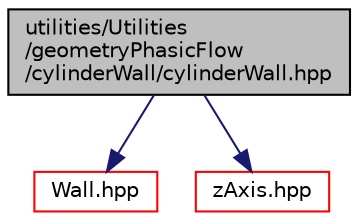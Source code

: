 digraph "utilities/Utilities/geometryPhasicFlow/cylinderWall/cylinderWall.hpp"
{
 // LATEX_PDF_SIZE
  edge [fontname="Helvetica",fontsize="10",labelfontname="Helvetica",labelfontsize="10"];
  node [fontname="Helvetica",fontsize="10",shape=record];
  Node1 [label="utilities/Utilities\l/geometryPhasicFlow\l/cylinderWall/cylinderWall.hpp",height=0.2,width=0.4,color="black", fillcolor="grey75", style="filled", fontcolor="black",tooltip=" "];
  Node1 -> Node2 [color="midnightblue",fontsize="10",style="solid",fontname="Helvetica"];
  Node2 [label="Wall.hpp",height=0.2,width=0.4,color="red", fillcolor="white", style="filled",URL="$Wall_8hpp.html",tooltip=" "];
  Node1 -> Node57 [color="midnightblue",fontsize="10",style="solid",fontname="Helvetica"];
  Node57 [label="zAxis.hpp",height=0.2,width=0.4,color="red", fillcolor="white", style="filled",URL="$zAxis_8hpp.html",tooltip=" "];
}
